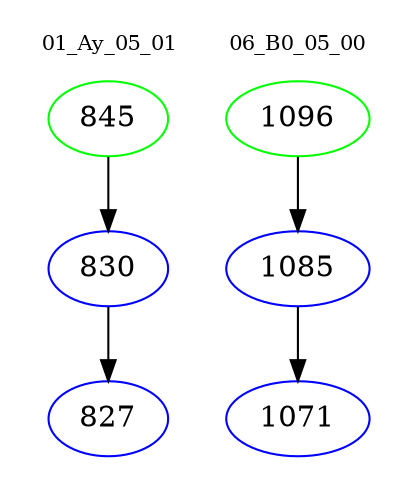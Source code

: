 digraph{
subgraph cluster_0 {
color = white
label = "01_Ay_05_01";
fontsize=10;
T0_845 [label="845", color="green"]
T0_845 -> T0_830 [color="black"]
T0_830 [label="830", color="blue"]
T0_830 -> T0_827 [color="black"]
T0_827 [label="827", color="blue"]
}
subgraph cluster_1 {
color = white
label = "06_B0_05_00";
fontsize=10;
T1_1096 [label="1096", color="green"]
T1_1096 -> T1_1085 [color="black"]
T1_1085 [label="1085", color="blue"]
T1_1085 -> T1_1071 [color="black"]
T1_1071 [label="1071", color="blue"]
}
}
